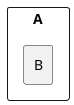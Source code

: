 {
  "sha1": "kez7jp75lmm87lr9hv00i9n94y2sokd",
  "insertion": {
    "when": "2024-06-03T18:59:32.929Z",
    "url": "https://forum.plantuml.net/11731/packagestyle-doesnt-seem-to-always-work",
    "user": "plantuml@gmail.com"
  }
}
@startuml
skinparam packageStyle rectangle
package A {
   rectangle B
}
@enduml
